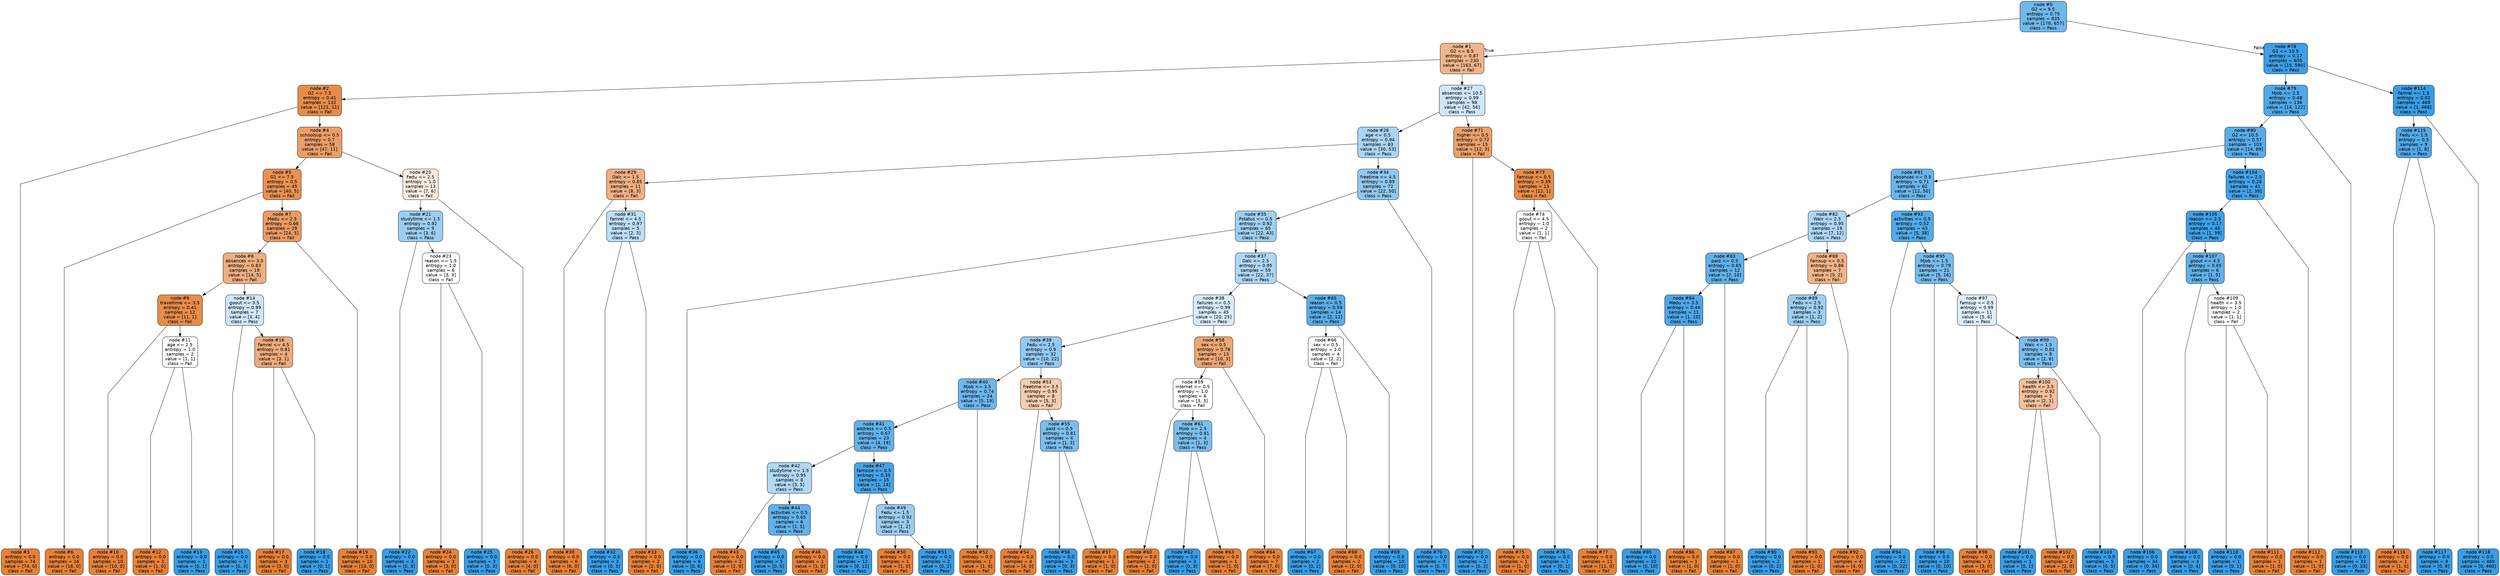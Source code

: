 digraph Tree {
node [shape=box, style="filled, rounded", color="black", fontname=helvetica] ;
graph [ranksep=equally, splines=polyline] ;
edge [fontname=helvetica] ;
0 [label="node #0\nG2 <= 9.5\nentropy = 0.75\nsamples = 835\nvalue = [178, 657]\nclass = Pass", fillcolor="#6fb8ec"] ;
1 [label="node #1\nG2 <= 8.5\nentropy = 0.87\nsamples = 230\nvalue = [163, 67]\nclass = Fail", fillcolor="#f0b58a"] ;
0 -> 1 [labeldistance=2.5, labelangle=45, headlabel="True"] ;
2 [label="node #2\nG2 <= 7.5\nentropy = 0.41\nsamples = 132\nvalue = [121, 11]\nclass = Fail", fillcolor="#e78c4b"] ;
1 -> 2 ;
3 [label="node #3\nentropy = 0.0\nsamples = 74\nvalue = [74, 0]\nclass = Fail", fillcolor="#e58139"] ;
2 -> 3 ;
4 [label="node #4\nschoolsup <= 0.5\nentropy = 0.7\nsamples = 58\nvalue = [47, 11]\nclass = Fail", fillcolor="#eb9e67"] ;
2 -> 4 ;
5 [label="node #5\nG1 <= 7.5\nentropy = 0.5\nsamples = 45\nvalue = [40, 5]\nclass = Fail", fillcolor="#e89152"] ;
4 -> 5 ;
6 [label="node #6\nentropy = 0.0\nsamples = 16\nvalue = [16, 0]\nclass = Fail", fillcolor="#e58139"] ;
5 -> 6 ;
7 [label="node #7\nMedu <= 2.5\nentropy = 0.66\nsamples = 29\nvalue = [24, 5]\nclass = Fail", fillcolor="#ea9b62"] ;
5 -> 7 ;
8 [label="node #8\nabsences <= 3.5\nentropy = 0.83\nsamples = 19\nvalue = [14, 5]\nclass = Fail", fillcolor="#eeae80"] ;
7 -> 8 ;
9 [label="node #9\ntraveltime <= 3.5\nentropy = 0.41\nsamples = 12\nvalue = [11, 1]\nclass = Fail", fillcolor="#e78c4b"] ;
8 -> 9 ;
10 [label="node #10\nentropy = 0.0\nsamples = 10\nvalue = [10, 0]\nclass = Fail", fillcolor="#e58139"] ;
9 -> 10 ;
11 [label="node #11\nage <= 2.5\nentropy = 1.0\nsamples = 2\nvalue = [1, 1]\nclass = Fail", fillcolor="#ffffff"] ;
9 -> 11 ;
12 [label="node #12\nentropy = 0.0\nsamples = 1\nvalue = [1, 0]\nclass = Fail", fillcolor="#e58139"] ;
11 -> 12 ;
13 [label="node #13\nentropy = 0.0\nsamples = 1\nvalue = [0, 1]\nclass = Pass", fillcolor="#399de5"] ;
11 -> 13 ;
14 [label="node #14\ngoout <= 3.5\nentropy = 0.99\nsamples = 7\nvalue = [3, 4]\nclass = Pass", fillcolor="#cee6f8"] ;
8 -> 14 ;
15 [label="node #15\nentropy = 0.0\nsamples = 3\nvalue = [0, 3]\nclass = Pass", fillcolor="#399de5"] ;
14 -> 15 ;
16 [label="node #16\nfamrel <= 4.5\nentropy = 0.81\nsamples = 4\nvalue = [3, 1]\nclass = Fail", fillcolor="#eeab7b"] ;
14 -> 16 ;
17 [label="node #17\nentropy = 0.0\nsamples = 3\nvalue = [3, 0]\nclass = Fail", fillcolor="#e58139"] ;
16 -> 17 ;
18 [label="node #18\nentropy = 0.0\nsamples = 1\nvalue = [0, 1]\nclass = Pass", fillcolor="#399de5"] ;
16 -> 18 ;
19 [label="node #19\nentropy = 0.0\nsamples = 10\nvalue = [10, 0]\nclass = Fail", fillcolor="#e58139"] ;
7 -> 19 ;
20 [label="node #20\nFedu <= 2.5\nentropy = 1.0\nsamples = 13\nvalue = [7, 6]\nclass = Fail", fillcolor="#fbede3"] ;
4 -> 20 ;
21 [label="node #21\nstudytime <= 1.5\nentropy = 0.92\nsamples = 9\nvalue = [3, 6]\nclass = Pass", fillcolor="#9ccef2"] ;
20 -> 21 ;
22 [label="node #22\nentropy = 0.0\nsamples = 3\nvalue = [0, 3]\nclass = Pass", fillcolor="#399de5"] ;
21 -> 22 ;
23 [label="node #23\nreason <= 1.5\nentropy = 1.0\nsamples = 6\nvalue = [3, 3]\nclass = Fail", fillcolor="#ffffff"] ;
21 -> 23 ;
24 [label="node #24\nentropy = 0.0\nsamples = 3\nvalue = [3, 0]\nclass = Fail", fillcolor="#e58139"] ;
23 -> 24 ;
25 [label="node #25\nentropy = 0.0\nsamples = 3\nvalue = [0, 3]\nclass = Pass", fillcolor="#399de5"] ;
23 -> 25 ;
26 [label="node #26\nentropy = 0.0\nsamples = 4\nvalue = [4, 0]\nclass = Fail", fillcolor="#e58139"] ;
20 -> 26 ;
27 [label="node #27\nabsences <= 10.5\nentropy = 0.99\nsamples = 98\nvalue = [42, 56]\nclass = Pass", fillcolor="#cee6f8"] ;
1 -> 27 ;
28 [label="node #28\nage <= 0.5\nentropy = 0.94\nsamples = 83\nvalue = [30, 53]\nclass = Pass", fillcolor="#a9d4f4"] ;
27 -> 28 ;
29 [label="node #29\nDalc <= 1.5\nentropy = 0.85\nsamples = 11\nvalue = [8, 3]\nclass = Fail", fillcolor="#efb083"] ;
28 -> 29 ;
30 [label="node #30\nentropy = 0.0\nsamples = 6\nvalue = [6, 0]\nclass = Fail", fillcolor="#e58139"] ;
29 -> 30 ;
31 [label="node #31\nfamrel <= 4.5\nentropy = 0.97\nsamples = 5\nvalue = [2, 3]\nclass = Pass", fillcolor="#bddef6"] ;
29 -> 31 ;
32 [label="node #32\nentropy = 0.0\nsamples = 3\nvalue = [0, 3]\nclass = Pass", fillcolor="#399de5"] ;
31 -> 32 ;
33 [label="node #33\nentropy = 0.0\nsamples = 2\nvalue = [2, 0]\nclass = Fail", fillcolor="#e58139"] ;
31 -> 33 ;
34 [label="node #34\nfreetime <= 4.5\nentropy = 0.89\nsamples = 72\nvalue = [22, 50]\nclass = Pass", fillcolor="#90c8f0"] ;
28 -> 34 ;
35 [label="node #35\nPstatus <= 0.5\nentropy = 0.92\nsamples = 65\nvalue = [22, 43]\nclass = Pass", fillcolor="#9ecff2"] ;
34 -> 35 ;
36 [label="node #36\nentropy = 0.0\nsamples = 6\nvalue = [0, 6]\nclass = Pass", fillcolor="#399de5"] ;
35 -> 36 ;
37 [label="node #37\nDalc <= 2.5\nentropy = 0.95\nsamples = 59\nvalue = [22, 37]\nclass = Pass", fillcolor="#afd7f4"] ;
35 -> 37 ;
38 [label="node #38\nfailures <= 0.5\nentropy = 0.99\nsamples = 45\nvalue = [20, 25]\nclass = Pass", fillcolor="#d7ebfa"] ;
37 -> 38 ;
39 [label="node #39\nFedu <= 2.5\nentropy = 0.9\nsamples = 32\nvalue = [10, 22]\nclass = Pass", fillcolor="#93caf1"] ;
38 -> 39 ;
40 [label="node #40\nMjob <= 3.5\nentropy = 0.74\nsamples = 24\nvalue = [5, 19]\nclass = Pass", fillcolor="#6db7ec"] ;
39 -> 40 ;
41 [label="node #41\naddress <= 0.5\nentropy = 0.67\nsamples = 23\nvalue = [4, 19]\nclass = Pass", fillcolor="#63b2ea"] ;
40 -> 41 ;
42 [label="node #42\nstudytime <= 1.5\nentropy = 0.95\nsamples = 8\nvalue = [3, 5]\nclass = Pass", fillcolor="#b0d8f5"] ;
41 -> 42 ;
43 [label="node #43\nentropy = 0.0\nsamples = 2\nvalue = [2, 0]\nclass = Fail", fillcolor="#e58139"] ;
42 -> 43 ;
44 [label="node #44\nactivities <= 0.5\nentropy = 0.65\nsamples = 6\nvalue = [1, 5]\nclass = Pass", fillcolor="#61b1ea"] ;
42 -> 44 ;
45 [label="node #45\nentropy = 0.0\nsamples = 5\nvalue = [0, 5]\nclass = Pass", fillcolor="#399de5"] ;
44 -> 45 ;
46 [label="node #46\nentropy = 0.0\nsamples = 1\nvalue = [1, 0]\nclass = Fail", fillcolor="#e58139"] ;
44 -> 46 ;
47 [label="node #47\nfamsize <= 0.5\nentropy = 0.35\nsamples = 15\nvalue = [1, 14]\nclass = Pass", fillcolor="#47a4e7"] ;
41 -> 47 ;
48 [label="node #48\nentropy = 0.0\nsamples = 12\nvalue = [0, 12]\nclass = Pass", fillcolor="#399de5"] ;
47 -> 48 ;
49 [label="node #49\nFedu <= 1.5\nentropy = 0.92\nsamples = 3\nvalue = [1, 2]\nclass = Pass", fillcolor="#9ccef2"] ;
47 -> 49 ;
50 [label="node #50\nentropy = 0.0\nsamples = 1\nvalue = [1, 0]\nclass = Fail", fillcolor="#e58139"] ;
49 -> 50 ;
51 [label="node #51\nentropy = 0.0\nsamples = 2\nvalue = [0, 2]\nclass = Pass", fillcolor="#399de5"] ;
49 -> 51 ;
52 [label="node #52\nentropy = 0.0\nsamples = 1\nvalue = [1, 0]\nclass = Fail", fillcolor="#e58139"] ;
40 -> 52 ;
53 [label="node #53\nfreetime <= 3.5\nentropy = 0.95\nsamples = 8\nvalue = [5, 3]\nclass = Fail", fillcolor="#f5cdb0"] ;
39 -> 53 ;
54 [label="node #54\nentropy = 0.0\nsamples = 4\nvalue = [4, 0]\nclass = Fail", fillcolor="#e58139"] ;
53 -> 54 ;
55 [label="node #55\npaid <= 0.5\nentropy = 0.81\nsamples = 4\nvalue = [1, 3]\nclass = Pass", fillcolor="#7bbeee"] ;
53 -> 55 ;
56 [label="node #56\nentropy = 0.0\nsamples = 3\nvalue = [0, 3]\nclass = Pass", fillcolor="#399de5"] ;
55 -> 56 ;
57 [label="node #57\nentropy = 0.0\nsamples = 1\nvalue = [1, 0]\nclass = Fail", fillcolor="#e58139"] ;
55 -> 57 ;
58 [label="node #58\nsex <= 0.5\nentropy = 0.78\nsamples = 13\nvalue = [10, 3]\nclass = Fail", fillcolor="#eda774"] ;
38 -> 58 ;
59 [label="node #59\ninternet <= 0.5\nentropy = 1.0\nsamples = 6\nvalue = [3, 3]\nclass = Fail", fillcolor="#ffffff"] ;
58 -> 59 ;
60 [label="node #60\nentropy = 0.0\nsamples = 2\nvalue = [2, 0]\nclass = Fail", fillcolor="#e58139"] ;
59 -> 60 ;
61 [label="node #61\nMjob <= 2.5\nentropy = 0.81\nsamples = 4\nvalue = [1, 3]\nclass = Pass", fillcolor="#7bbeee"] ;
59 -> 61 ;
62 [label="node #62\nentropy = 0.0\nsamples = 3\nvalue = [0, 3]\nclass = Pass", fillcolor="#399de5"] ;
61 -> 62 ;
63 [label="node #63\nentropy = 0.0\nsamples = 1\nvalue = [1, 0]\nclass = Fail", fillcolor="#e58139"] ;
61 -> 63 ;
64 [label="node #64\nentropy = 0.0\nsamples = 7\nvalue = [7, 0]\nclass = Fail", fillcolor="#e58139"] ;
58 -> 64 ;
65 [label="node #65\nreason <= 0.5\nentropy = 0.59\nsamples = 14\nvalue = [2, 12]\nclass = Pass", fillcolor="#5aade9"] ;
37 -> 65 ;
66 [label="node #66\nsex <= 0.5\nentropy = 1.0\nsamples = 4\nvalue = [2, 2]\nclass = Fail", fillcolor="#ffffff"] ;
65 -> 66 ;
67 [label="node #67\nentropy = 0.0\nsamples = 2\nvalue = [0, 2]\nclass = Pass", fillcolor="#399de5"] ;
66 -> 67 ;
68 [label="node #68\nentropy = 0.0\nsamples = 2\nvalue = [2, 0]\nclass = Fail", fillcolor="#e58139"] ;
66 -> 68 ;
69 [label="node #69\nentropy = 0.0\nsamples = 10\nvalue = [0, 10]\nclass = Pass", fillcolor="#399de5"] ;
65 -> 69 ;
70 [label="node #70\nentropy = 0.0\nsamples = 7\nvalue = [0, 7]\nclass = Pass", fillcolor="#399de5"] ;
34 -> 70 ;
71 [label="node #71\nhigher <= 0.5\nentropy = 0.72\nsamples = 15\nvalue = [12, 3]\nclass = Fail", fillcolor="#eca06a"] ;
27 -> 71 ;
72 [label="node #72\nentropy = 0.0\nsamples = 2\nvalue = [0, 2]\nclass = Pass", fillcolor="#399de5"] ;
71 -> 72 ;
73 [label="node #73\nfamsup <= 0.5\nentropy = 0.39\nsamples = 13\nvalue = [12, 1]\nclass = Fail", fillcolor="#e78c49"] ;
71 -> 73 ;
74 [label="node #74\ngoout <= 4.5\nentropy = 1.0\nsamples = 2\nvalue = [1, 1]\nclass = Fail", fillcolor="#ffffff"] ;
73 -> 74 ;
75 [label="node #75\nentropy = 0.0\nsamples = 1\nvalue = [1, 0]\nclass = Fail", fillcolor="#e58139"] ;
74 -> 75 ;
76 [label="node #76\nentropy = 0.0\nsamples = 1\nvalue = [0, 1]\nclass = Pass", fillcolor="#399de5"] ;
74 -> 76 ;
77 [label="node #77\nentropy = 0.0\nsamples = 11\nvalue = [11, 0]\nclass = Fail", fillcolor="#e58139"] ;
73 -> 77 ;
78 [label="node #78\nG1 <= 10.5\nentropy = 0.17\nsamples = 605\nvalue = [15, 590]\nclass = Pass", fillcolor="#3e9fe6"] ;
0 -> 78 [labeldistance=2.5, labelangle=-45, headlabel="False"] ;
79 [label="node #79\nMjob <= 2.5\nentropy = 0.48\nsamples = 136\nvalue = [14, 122]\nclass = Pass", fillcolor="#50a8e8"] ;
78 -> 79 ;
80 [label="node #80\nG2 <= 10.5\nentropy = 0.57\nsamples = 103\nvalue = [14, 89]\nclass = Pass", fillcolor="#58ace9"] ;
79 -> 80 ;
81 [label="node #81\nabsences <= 0.5\nentropy = 0.71\nsamples = 62\nvalue = [12, 50]\nclass = Pass", fillcolor="#69b5eb"] ;
80 -> 81 ;
82 [label="node #82\nWalc <= 2.5\nentropy = 0.95\nsamples = 19\nvalue = [7, 12]\nclass = Pass", fillcolor="#acd6f4"] ;
81 -> 82 ;
83 [label="node #83\npaid <= 0.5\nentropy = 0.65\nsamples = 12\nvalue = [2, 10]\nclass = Pass", fillcolor="#61b1ea"] ;
82 -> 83 ;
84 [label="node #84\nMedu <= 3.5\nentropy = 0.44\nsamples = 11\nvalue = [1, 10]\nclass = Pass", fillcolor="#4da7e8"] ;
83 -> 84 ;
85 [label="node #85\nentropy = 0.0\nsamples = 10\nvalue = [0, 10]\nclass = Pass", fillcolor="#399de5"] ;
84 -> 85 ;
86 [label="node #86\nentropy = 0.0\nsamples = 1\nvalue = [1, 0]\nclass = Fail", fillcolor="#e58139"] ;
84 -> 86 ;
87 [label="node #87\nentropy = 0.0\nsamples = 1\nvalue = [1, 0]\nclass = Fail", fillcolor="#e58139"] ;
83 -> 87 ;
88 [label="node #88\nfamsup <= 0.5\nentropy = 0.86\nsamples = 7\nvalue = [5, 2]\nclass = Fail", fillcolor="#efb388"] ;
82 -> 88 ;
89 [label="node #89\nFedu <= 2.5\nentropy = 0.92\nsamples = 3\nvalue = [1, 2]\nclass = Pass", fillcolor="#9ccef2"] ;
88 -> 89 ;
90 [label="node #90\nentropy = 0.0\nsamples = 2\nvalue = [0, 2]\nclass = Pass", fillcolor="#399de5"] ;
89 -> 90 ;
91 [label="node #91\nentropy = 0.0\nsamples = 1\nvalue = [1, 0]\nclass = Fail", fillcolor="#e58139"] ;
89 -> 91 ;
92 [label="node #92\nentropy = 0.0\nsamples = 4\nvalue = [4, 0]\nclass = Fail", fillcolor="#e58139"] ;
88 -> 92 ;
93 [label="node #93\nactivities <= 0.5\nentropy = 0.52\nsamples = 43\nvalue = [5, 38]\nclass = Pass", fillcolor="#53aae8"] ;
81 -> 93 ;
94 [label="node #94\nentropy = 0.0\nsamples = 22\nvalue = [0, 22]\nclass = Pass", fillcolor="#399de5"] ;
93 -> 94 ;
95 [label="node #95\nMjob <= 1.5\nentropy = 0.79\nsamples = 21\nvalue = [5, 16]\nclass = Pass", fillcolor="#77bced"] ;
93 -> 95 ;
96 [label="node #96\nentropy = 0.0\nsamples = 10\nvalue = [0, 10]\nclass = Pass", fillcolor="#399de5"] ;
95 -> 96 ;
97 [label="node #97\nfamsup <= 0.5\nentropy = 0.99\nsamples = 11\nvalue = [5, 6]\nclass = Pass", fillcolor="#deeffb"] ;
95 -> 97 ;
98 [label="node #98\nentropy = 0.0\nsamples = 3\nvalue = [3, 0]\nclass = Fail", fillcolor="#e58139"] ;
97 -> 98 ;
99 [label="node #99\nWalc <= 1.5\nentropy = 0.81\nsamples = 8\nvalue = [2, 6]\nclass = Pass", fillcolor="#7bbeee"] ;
97 -> 99 ;
100 [label="node #100\nhealth <= 3.5\nentropy = 0.92\nsamples = 3\nvalue = [2, 1]\nclass = Fail", fillcolor="#f2c09c"] ;
99 -> 100 ;
101 [label="node #101\nentropy = 0.0\nsamples = 1\nvalue = [0, 1]\nclass = Pass", fillcolor="#399de5"] ;
100 -> 101 ;
102 [label="node #102\nentropy = 0.0\nsamples = 2\nvalue = [2, 0]\nclass = Fail", fillcolor="#e58139"] ;
100 -> 102 ;
103 [label="node #103\nentropy = 0.0\nsamples = 5\nvalue = [0, 5]\nclass = Pass", fillcolor="#399de5"] ;
99 -> 103 ;
104 [label="node #104\nfailures <= 2.5\nentropy = 0.28\nsamples = 41\nvalue = [2, 39]\nclass = Pass", fillcolor="#43a2e6"] ;
80 -> 104 ;
105 [label="node #105\nreason <= 2.5\nentropy = 0.17\nsamples = 40\nvalue = [1, 39]\nclass = Pass", fillcolor="#3ea0e6"] ;
104 -> 105 ;
106 [label="node #106\nentropy = 0.0\nsamples = 34\nvalue = [0, 34]\nclass = Pass", fillcolor="#399de5"] ;
105 -> 106 ;
107 [label="node #107\ngoout <= 4.5\nentropy = 0.65\nsamples = 6\nvalue = [1, 5]\nclass = Pass", fillcolor="#61b1ea"] ;
105 -> 107 ;
108 [label="node #108\nentropy = 0.0\nsamples = 4\nvalue = [0, 4]\nclass = Pass", fillcolor="#399de5"] ;
107 -> 108 ;
109 [label="node #109\nhealth <= 3.5\nentropy = 1.0\nsamples = 2\nvalue = [1, 1]\nclass = Fail", fillcolor="#ffffff"] ;
107 -> 109 ;
110 [label="node #110\nentropy = 0.0\nsamples = 1\nvalue = [0, 1]\nclass = Pass", fillcolor="#399de5"] ;
109 -> 110 ;
111 [label="node #111\nentropy = 0.0\nsamples = 1\nvalue = [1, 0]\nclass = Fail", fillcolor="#e58139"] ;
109 -> 111 ;
112 [label="node #112\nentropy = 0.0\nsamples = 1\nvalue = [1, 0]\nclass = Fail", fillcolor="#e58139"] ;
104 -> 112 ;
113 [label="node #113\nentropy = 0.0\nsamples = 33\nvalue = [0, 33]\nclass = Pass", fillcolor="#399de5"] ;
79 -> 113 ;
114 [label="node #114\nfamrel <= 1.5\nentropy = 0.02\nsamples = 469\nvalue = [1, 468]\nclass = Pass", fillcolor="#399de5"] ;
78 -> 114 ;
115 [label="node #115\nFedu <= 1.5\nentropy = 0.5\nsamples = 9\nvalue = [1, 8]\nclass = Pass", fillcolor="#52a9e8"] ;
114 -> 115 ;
116 [label="node #116\nentropy = 0.0\nsamples = 1\nvalue = [1, 0]\nclass = Fail", fillcolor="#e58139"] ;
115 -> 116 ;
117 [label="node #117\nentropy = 0.0\nsamples = 8\nvalue = [0, 8]\nclass = Pass", fillcolor="#399de5"] ;
115 -> 117 ;
118 [label="node #118\nentropy = 0.0\nsamples = 460\nvalue = [0, 460]\nclass = Pass", fillcolor="#399de5"] ;
114 -> 118 ;
{rank=same ; 0} ;
{rank=same ; 1; 78} ;
{rank=same ; 41; 55; 61} ;
{rank=same ; 42; 47} ;
{rank=same ; 44; 49} ;
{rank=same ; 2; 27; 79; 114} ;
{rank=same ; 4; 28; 71; 80; 115} ;
{rank=same ; 5; 20; 29; 34; 73; 81; 104} ;
{rank=same ; 7; 21; 31; 35; 74; 82; 93; 105} ;
{rank=same ; 8; 23; 37; 83; 88; 95; 107} ;
{rank=same ; 9; 14; 38; 65; 84; 89; 97; 109} ;
{rank=same ; 11; 16; 39; 58; 66; 99} ;
{rank=same ; 40; 53; 59; 100} ;
{rank=same ; 3; 6; 10; 12; 13; 15; 17; 18; 19; 22; 24; 25; 26; 30; 32; 33; 36; 43; 45; 46; 48; 50; 51; 52; 54; 56; 57; 60; 62; 63; 64; 67; 68; 69; 70; 72; 75; 76; 77; 85; 86; 87; 90; 91; 92; 94; 96; 98; 101; 102; 103; 106; 108; 110; 111; 112; 113; 116; 117; 118} ;
}